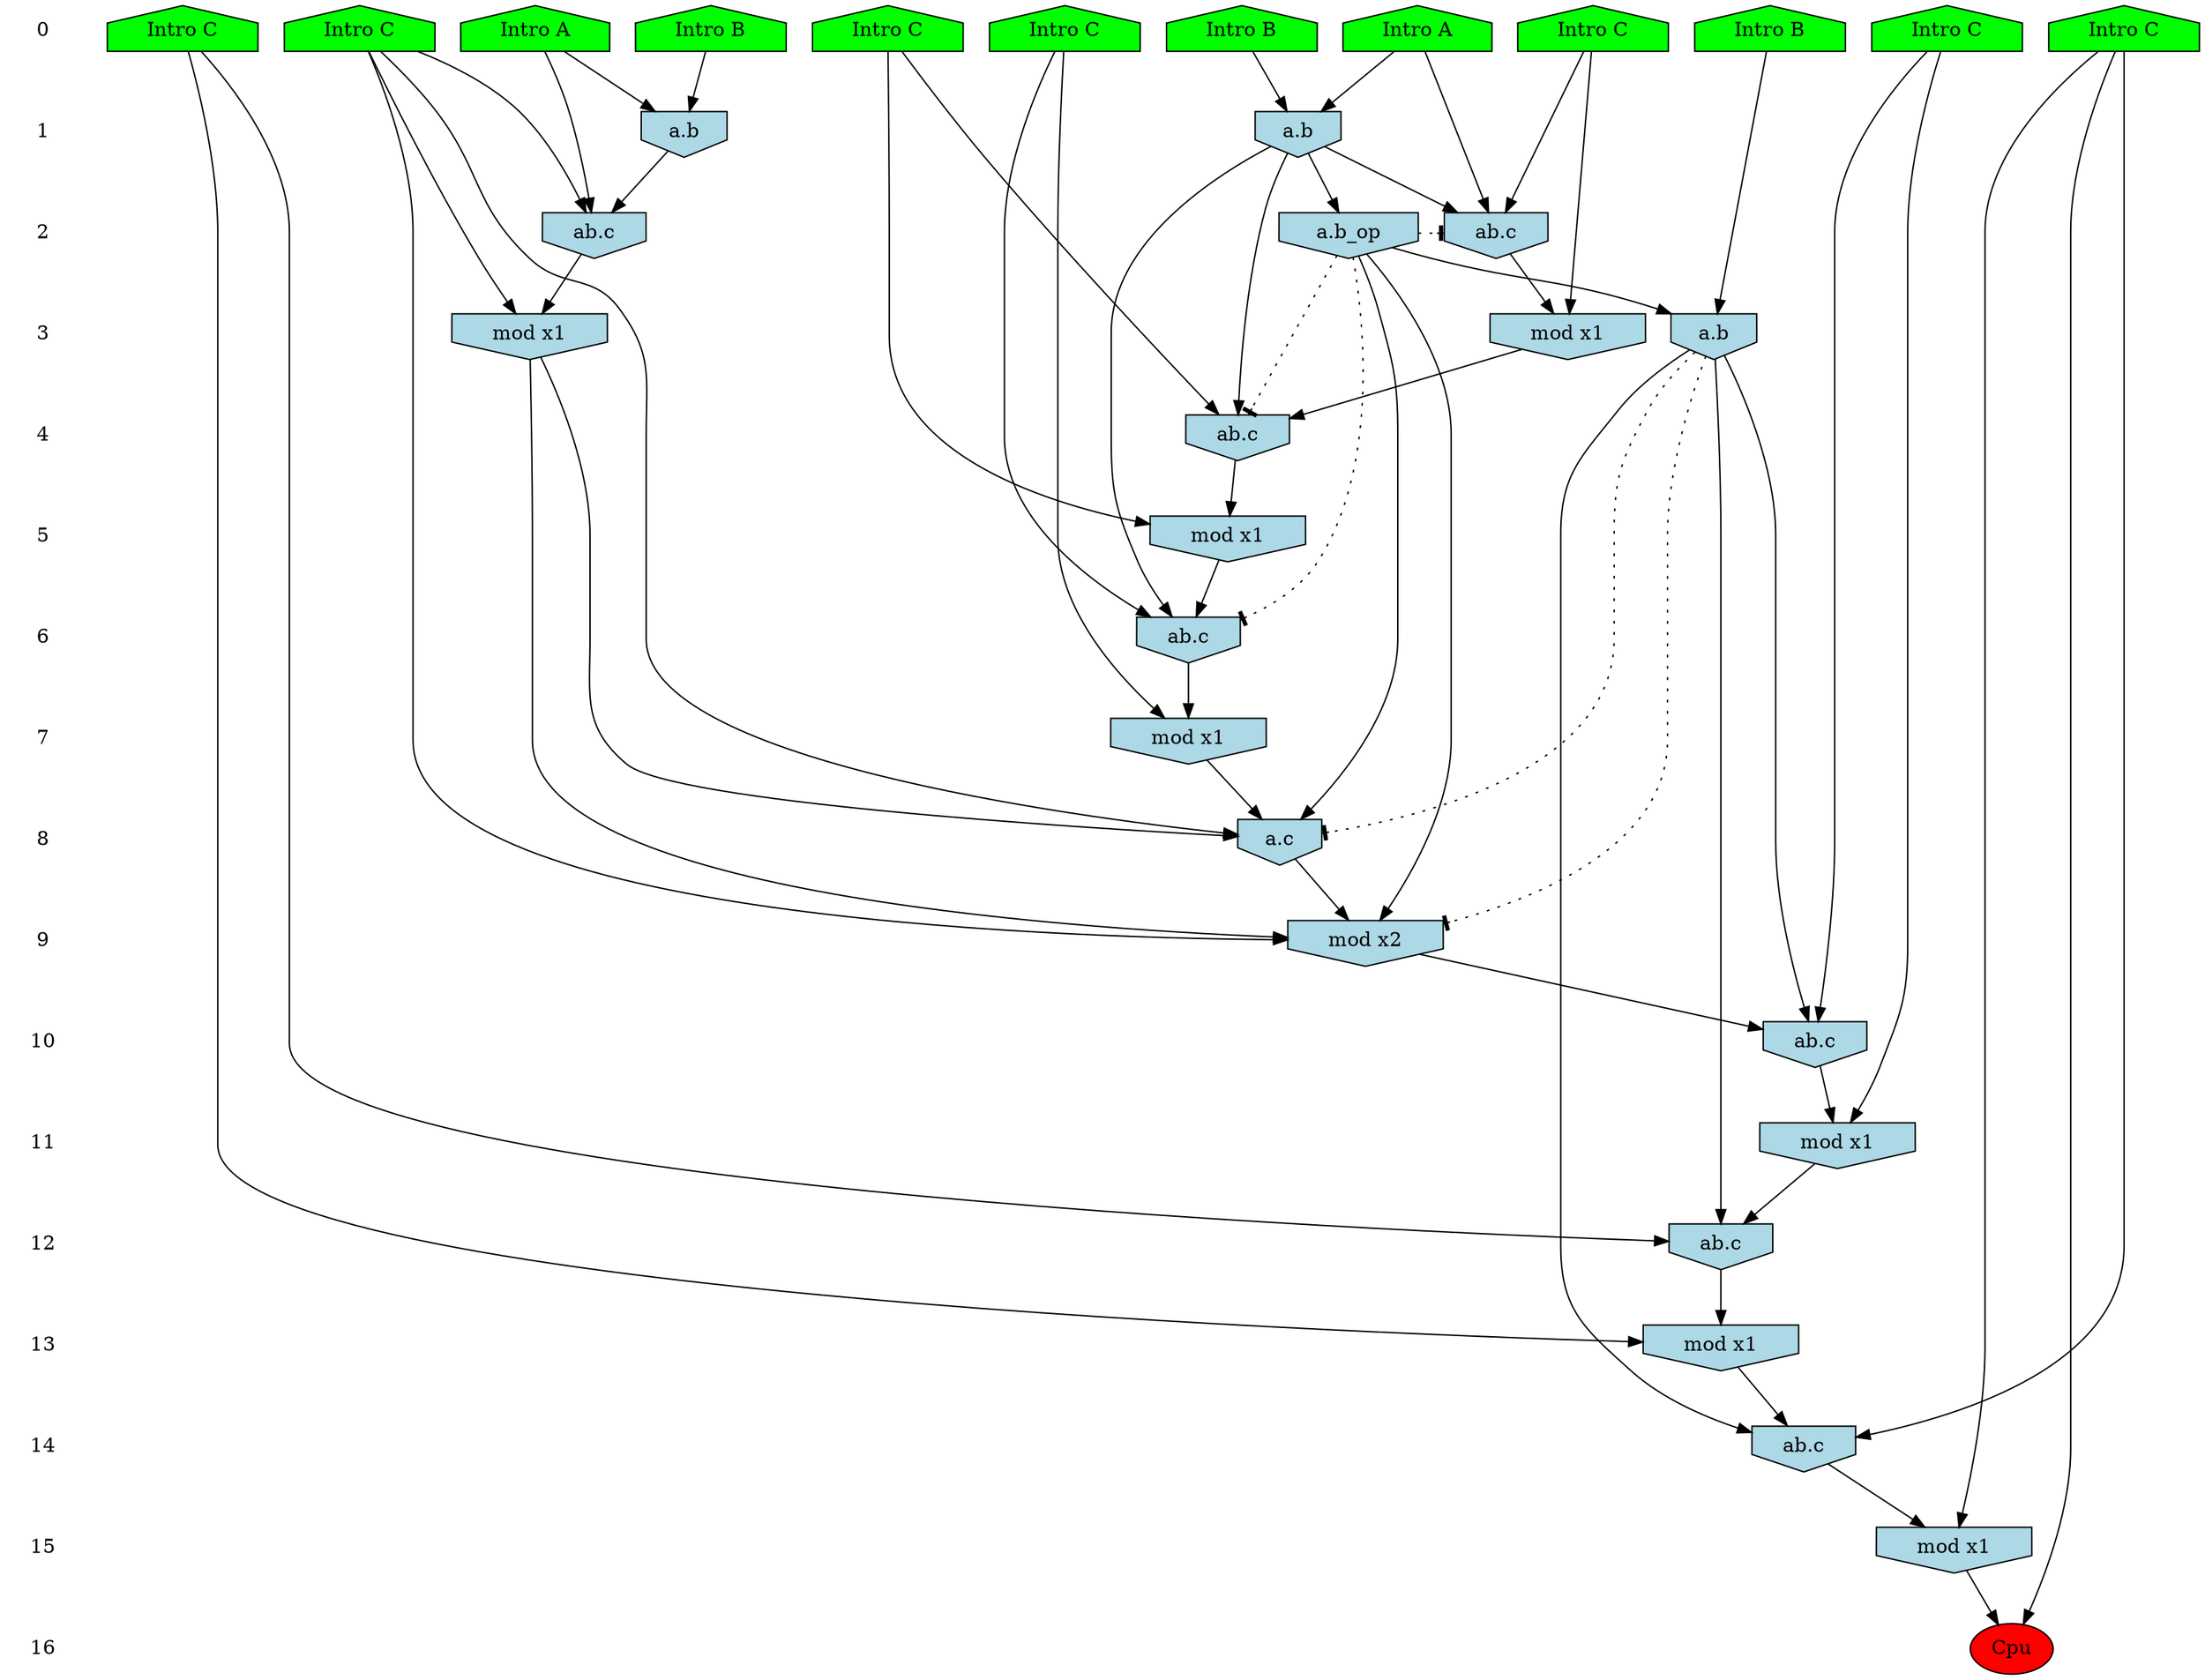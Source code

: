 /* Compression of 1 causal flows obtained in average at 1.349515E+01 t.u */
/* Compressed causal flows were: [2099] */
digraph G{
 ranksep=.5 ; 
{ rank = same ; "0" [shape=plaintext] ; node_1 [label ="Intro B", shape=house, style=filled, fillcolor=green] ;
node_2 [label ="Intro B", shape=house, style=filled, fillcolor=green] ;
node_3 [label ="Intro A", shape=house, style=filled, fillcolor=green] ;
node_4 [label ="Intro B", shape=house, style=filled, fillcolor=green] ;
node_5 [label ="Intro A", shape=house, style=filled, fillcolor=green] ;
node_6 [label ="Intro C", shape=house, style=filled, fillcolor=green] ;
node_7 [label ="Intro C", shape=house, style=filled, fillcolor=green] ;
node_8 [label ="Intro C", shape=house, style=filled, fillcolor=green] ;
node_9 [label ="Intro C", shape=house, style=filled, fillcolor=green] ;
node_10 [label ="Intro C", shape=house, style=filled, fillcolor=green] ;
node_11 [label ="Intro C", shape=house, style=filled, fillcolor=green] ;
node_12 [label ="Intro C", shape=house, style=filled, fillcolor=green] ;
}
{ rank = same ; "1" [shape=plaintext] ; node_13 [label="a.b", shape=invhouse, style=filled, fillcolor = lightblue] ;
node_16 [label="a.b", shape=invhouse, style=filled, fillcolor = lightblue] ;
}
{ rank = same ; "2" [shape=plaintext] ; node_14 [label="ab.c", shape=invhouse, style=filled, fillcolor = lightblue] ;
node_17 [label="ab.c", shape=invhouse, style=filled, fillcolor = lightblue] ;
node_22 [label="a.b_op", shape=invhouse, style=filled, fillcolor = lightblue] ;
}
{ rank = same ; "3" [shape=plaintext] ; node_15 [label="mod x1", shape=invhouse, style=filled, fillcolor = lightblue] ;
node_19 [label="mod x1", shape=invhouse, style=filled, fillcolor = lightblue] ;
node_26 [label="a.b", shape=invhouse, style=filled, fillcolor = lightblue] ;
}
{ rank = same ; "4" [shape=plaintext] ; node_18 [label="ab.c", shape=invhouse, style=filled, fillcolor = lightblue] ;
}
{ rank = same ; "5" [shape=plaintext] ; node_20 [label="mod x1", shape=invhouse, style=filled, fillcolor = lightblue] ;
}
{ rank = same ; "6" [shape=plaintext] ; node_21 [label="ab.c", shape=invhouse, style=filled, fillcolor = lightblue] ;
}
{ rank = same ; "7" [shape=plaintext] ; node_23 [label="mod x1", shape=invhouse, style=filled, fillcolor = lightblue] ;
}
{ rank = same ; "8" [shape=plaintext] ; node_24 [label="a.c", shape=invhouse, style=filled, fillcolor = lightblue] ;
}
{ rank = same ; "9" [shape=plaintext] ; node_25 [label="mod x2", shape=invhouse, style=filled, fillcolor = lightblue] ;
}
{ rank = same ; "10" [shape=plaintext] ; node_27 [label="ab.c", shape=invhouse, style=filled, fillcolor = lightblue] ;
}
{ rank = same ; "11" [shape=plaintext] ; node_28 [label="mod x1", shape=invhouse, style=filled, fillcolor = lightblue] ;
}
{ rank = same ; "12" [shape=plaintext] ; node_29 [label="ab.c", shape=invhouse, style=filled, fillcolor = lightblue] ;
}
{ rank = same ; "13" [shape=plaintext] ; node_30 [label="mod x1", shape=invhouse, style=filled, fillcolor = lightblue] ;
}
{ rank = same ; "14" [shape=plaintext] ; node_31 [label="ab.c", shape=invhouse, style=filled, fillcolor = lightblue] ;
}
{ rank = same ; "15" [shape=plaintext] ; node_32 [label="mod x1", shape=invhouse, style=filled, fillcolor = lightblue] ;
}
{ rank = same ; "16" [shape=plaintext] ; node_33 [label ="Cpu", style=filled, fillcolor=red] ;
}
"0" -> "1" [style="invis"]; 
"1" -> "2" [style="invis"]; 
"2" -> "3" [style="invis"]; 
"3" -> "4" [style="invis"]; 
"4" -> "5" [style="invis"]; 
"5" -> "6" [style="invis"]; 
"6" -> "7" [style="invis"]; 
"7" -> "8" [style="invis"]; 
"8" -> "9" [style="invis"]; 
"9" -> "10" [style="invis"]; 
"10" -> "11" [style="invis"]; 
"11" -> "12" [style="invis"]; 
"12" -> "13" [style="invis"]; 
"13" -> "14" [style="invis"]; 
"14" -> "15" [style="invis"]; 
"15" -> "16" [style="invis"]; 
node_1 -> node_13
node_3 -> node_13
node_3 -> node_14
node_6 -> node_14
node_13 -> node_14
node_6 -> node_15
node_14 -> node_15
node_4 -> node_16
node_5 -> node_16
node_5 -> node_17
node_9 -> node_17
node_16 -> node_17
node_7 -> node_18
node_13 -> node_18
node_15 -> node_18
node_9 -> node_19
node_17 -> node_19
node_7 -> node_20
node_18 -> node_20
node_12 -> node_21
node_13 -> node_21
node_20 -> node_21
node_13 -> node_22
node_12 -> node_23
node_21 -> node_23
node_9 -> node_24
node_19 -> node_24
node_22 -> node_24
node_23 -> node_24
node_9 -> node_25
node_19 -> node_25
node_22 -> node_25
node_24 -> node_25
node_2 -> node_26
node_22 -> node_26
node_11 -> node_27
node_25 -> node_27
node_26 -> node_27
node_11 -> node_28
node_27 -> node_28
node_10 -> node_29
node_26 -> node_29
node_28 -> node_29
node_10 -> node_30
node_29 -> node_30
node_8 -> node_31
node_26 -> node_31
node_30 -> node_31
node_8 -> node_32
node_31 -> node_32
node_8 -> node_33
node_32 -> node_33
node_22 -> node_21 [style=dotted, arrowhead = tee] 
node_22 -> node_18 [style=dotted, arrowhead = tee] 
node_22 -> node_14 [style=dotted, arrowhead = tee] 
node_26 -> node_25 [style=dotted, arrowhead = tee] 
node_26 -> node_24 [style=dotted, arrowhead = tee] 
}
/*
 Dot generation time: 0.000158
*/